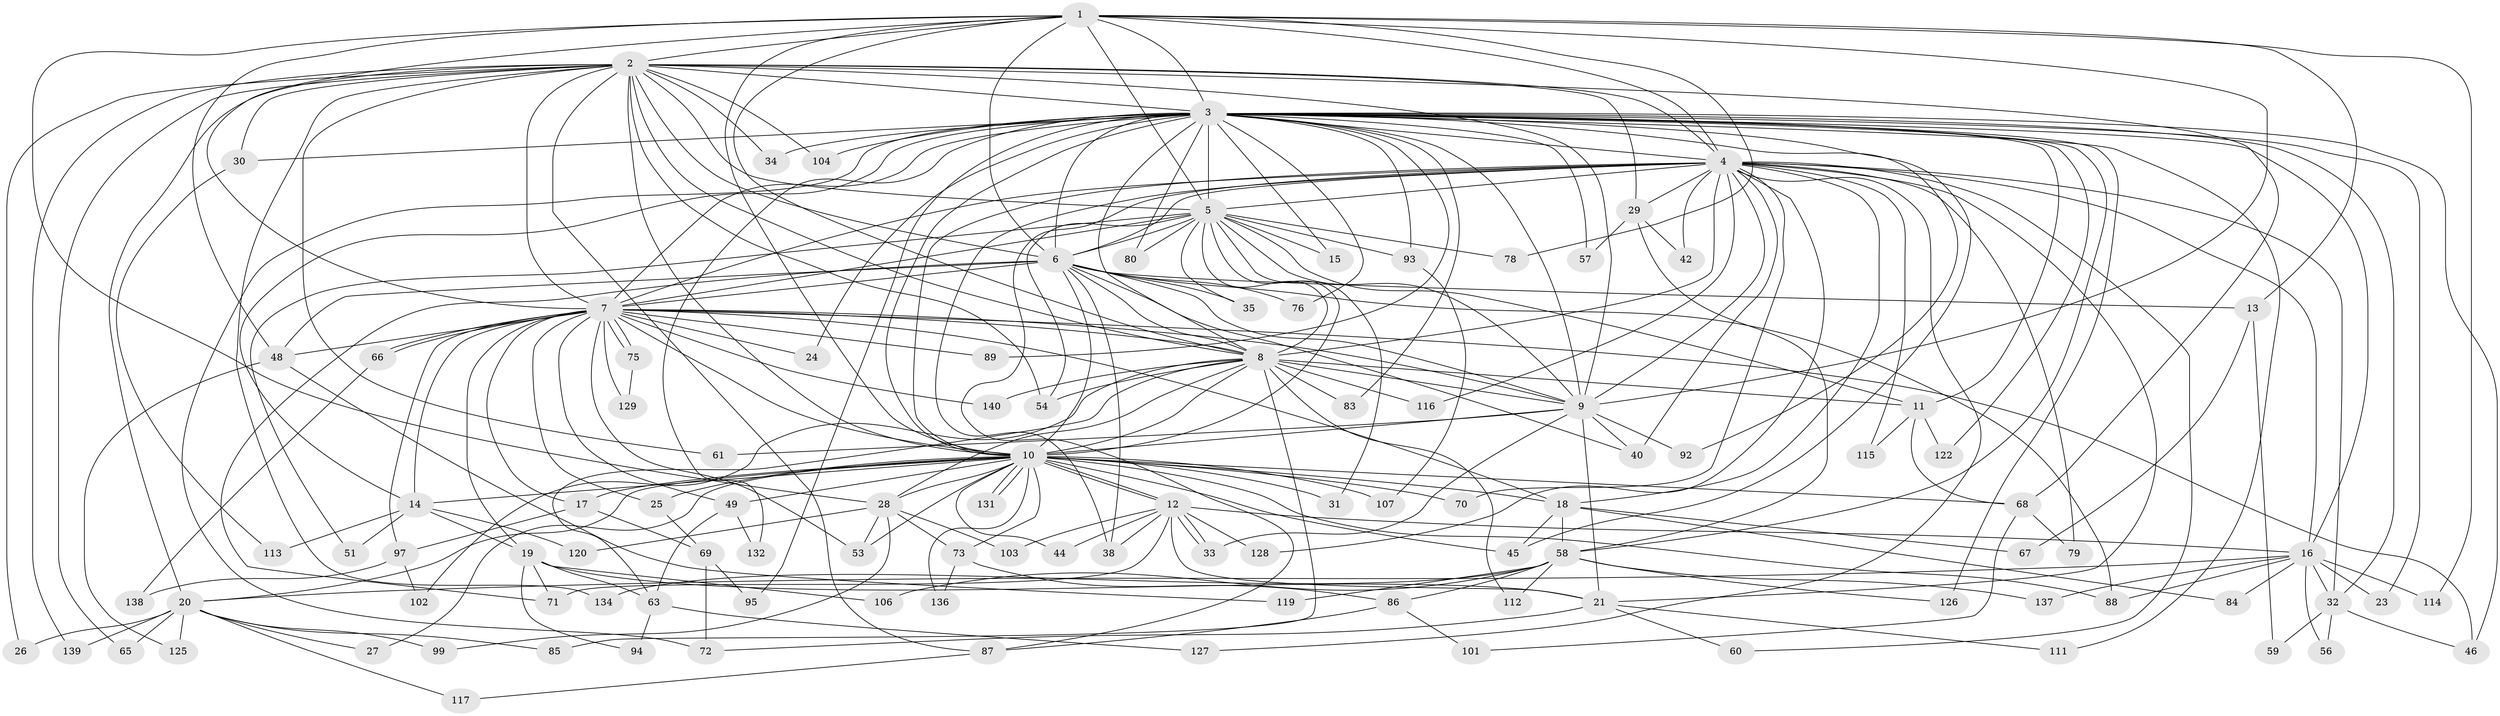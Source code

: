 // original degree distribution, {16: 0.0070921985815602835, 23: 0.014184397163120567, 38: 0.0070921985815602835, 19: 0.014184397163120567, 30: 0.0070921985815602835, 20: 0.0070921985815602835, 13: 0.0070921985815602835, 32: 0.0070921985815602835, 6: 0.0425531914893617, 11: 0.014184397163120567, 4: 0.07801418439716312, 2: 0.5673758865248227, 10: 0.0070921985815602835, 7: 0.014184397163120567, 3: 0.1773049645390071, 5: 0.028368794326241134}
// Generated by graph-tools (version 1.1) at 2025/11/02/27/25 16:11:08]
// undirected, 108 vertices, 265 edges
graph export_dot {
graph [start="1"]
  node [color=gray90,style=filled];
  1 [super="+121"];
  2 [super="+133"];
  3 [super="+77"];
  4 [super="+47"];
  5 [super="+81"];
  6 [super="+90"];
  7 [super="+52"];
  8;
  9 [super="+37"];
  10 [super="+22"];
  11 [super="+124"];
  12;
  13;
  14 [super="+39"];
  15;
  16 [super="+130"];
  17;
  18 [super="+41"];
  19 [super="+62"];
  20 [super="+118"];
  21 [super="+123"];
  23;
  24;
  25;
  26;
  27;
  28 [super="+36"];
  29;
  30 [super="+135"];
  31;
  32 [super="+43"];
  33;
  34;
  35;
  38 [super="+105"];
  40 [super="+74"];
  42;
  44;
  45 [super="+50"];
  46 [super="+96"];
  48 [super="+100"];
  49;
  51;
  53 [super="+55"];
  54 [super="+64"];
  56;
  57;
  58 [super="+91"];
  59;
  60;
  61;
  63 [super="+109"];
  65;
  66;
  67;
  68 [super="+108"];
  69;
  70;
  71 [super="+82"];
  72 [super="+110"];
  73;
  75;
  76;
  78;
  79;
  80;
  83;
  84;
  85;
  86 [super="+98"];
  87;
  88 [super="+141"];
  89;
  92;
  93;
  94;
  95;
  97;
  99;
  101;
  102;
  103;
  104;
  106;
  107;
  111;
  112;
  113;
  114;
  115;
  116;
  117;
  119;
  120;
  122;
  125;
  126;
  127;
  128;
  129;
  131;
  132;
  134;
  136;
  137;
  138;
  139;
  140;
  1 -- 2;
  1 -- 3 [weight=2];
  1 -- 4;
  1 -- 5;
  1 -- 6;
  1 -- 7;
  1 -- 8;
  1 -- 9;
  1 -- 10 [weight=2];
  1 -- 13;
  1 -- 28;
  1 -- 48;
  1 -- 78;
  1 -- 114;
  2 -- 3;
  2 -- 4;
  2 -- 5;
  2 -- 6 [weight=2];
  2 -- 7;
  2 -- 8;
  2 -- 9;
  2 -- 10;
  2 -- 26;
  2 -- 29;
  2 -- 30;
  2 -- 34;
  2 -- 54;
  2 -- 61;
  2 -- 65;
  2 -- 87;
  2 -- 104;
  2 -- 134;
  2 -- 139;
  2 -- 20;
  2 -- 68;
  3 -- 4;
  3 -- 5;
  3 -- 6;
  3 -- 7 [weight=3];
  3 -- 8;
  3 -- 9;
  3 -- 10;
  3 -- 11;
  3 -- 15;
  3 -- 16;
  3 -- 23;
  3 -- 24;
  3 -- 30 [weight=2];
  3 -- 34;
  3 -- 57;
  3 -- 72;
  3 -- 76;
  3 -- 80;
  3 -- 83;
  3 -- 89;
  3 -- 92;
  3 -- 93;
  3 -- 95;
  3 -- 104;
  3 -- 111;
  3 -- 126;
  3 -- 132;
  3 -- 122;
  3 -- 14;
  3 -- 32;
  3 -- 46;
  3 -- 58;
  3 -- 45;
  4 -- 5;
  4 -- 6;
  4 -- 7;
  4 -- 8;
  4 -- 9;
  4 -- 10;
  4 -- 18;
  4 -- 29;
  4 -- 32;
  4 -- 40;
  4 -- 42;
  4 -- 70;
  4 -- 79;
  4 -- 115;
  4 -- 116;
  4 -- 127;
  4 -- 128;
  4 -- 16;
  4 -- 38;
  4 -- 21;
  4 -- 60;
  4 -- 87;
  5 -- 6;
  5 -- 7;
  5 -- 8 [weight=2];
  5 -- 9;
  5 -- 10;
  5 -- 15;
  5 -- 31;
  5 -- 35;
  5 -- 51;
  5 -- 54;
  5 -- 78;
  5 -- 80;
  5 -- 93;
  5 -- 11;
  6 -- 7;
  6 -- 8;
  6 -- 9;
  6 -- 10 [weight=2];
  6 -- 13;
  6 -- 35;
  6 -- 38;
  6 -- 71;
  6 -- 76;
  6 -- 48;
  6 -- 88;
  6 -- 40;
  7 -- 8;
  7 -- 9;
  7 -- 10;
  7 -- 14;
  7 -- 17;
  7 -- 19 [weight=2];
  7 -- 24;
  7 -- 25;
  7 -- 46;
  7 -- 48;
  7 -- 49;
  7 -- 66;
  7 -- 66;
  7 -- 75;
  7 -- 75;
  7 -- 89;
  7 -- 97;
  7 -- 129;
  7 -- 140;
  7 -- 18;
  7 -- 53;
  8 -- 9;
  8 -- 10;
  8 -- 11;
  8 -- 63;
  8 -- 83;
  8 -- 85;
  8 -- 102;
  8 -- 112;
  8 -- 116;
  8 -- 140;
  8 -- 28;
  8 -- 54;
  9 -- 10;
  9 -- 21;
  9 -- 40;
  9 -- 92;
  9 -- 61;
  9 -- 33;
  10 -- 12;
  10 -- 12;
  10 -- 14;
  10 -- 17;
  10 -- 18;
  10 -- 20;
  10 -- 25;
  10 -- 27;
  10 -- 28;
  10 -- 31;
  10 -- 45;
  10 -- 49;
  10 -- 53;
  10 -- 68;
  10 -- 70;
  10 -- 73;
  10 -- 88;
  10 -- 107;
  10 -- 131;
  10 -- 131;
  10 -- 136;
  10 -- 44;
  11 -- 68;
  11 -- 115;
  11 -- 122;
  12 -- 16;
  12 -- 33;
  12 -- 33;
  12 -- 38;
  12 -- 44;
  12 -- 103;
  12 -- 128;
  12 -- 71;
  12 -- 21;
  13 -- 59;
  13 -- 67;
  14 -- 19;
  14 -- 113;
  14 -- 120;
  14 -- 51;
  16 -- 20;
  16 -- 23;
  16 -- 32;
  16 -- 56;
  16 -- 84;
  16 -- 88;
  16 -- 114;
  16 -- 137;
  17 -- 69;
  17 -- 97;
  18 -- 58;
  18 -- 67;
  18 -- 84;
  18 -- 45;
  19 -- 21;
  19 -- 63;
  19 -- 94;
  19 -- 106;
  19 -- 71;
  20 -- 26;
  20 -- 27;
  20 -- 65;
  20 -- 85;
  20 -- 99;
  20 -- 117;
  20 -- 125;
  20 -- 139;
  21 -- 60;
  21 -- 111;
  21 -- 72;
  25 -- 69;
  28 -- 53;
  28 -- 73;
  28 -- 99;
  28 -- 103;
  28 -- 120;
  29 -- 42;
  29 -- 57;
  29 -- 58;
  30 -- 113;
  32 -- 46;
  32 -- 59;
  32 -- 56;
  48 -- 119;
  48 -- 125;
  49 -- 132;
  49 -- 63;
  58 -- 86;
  58 -- 126;
  58 -- 134;
  58 -- 112;
  58 -- 106;
  58 -- 119;
  58 -- 137;
  63 -- 94;
  63 -- 127;
  66 -- 138;
  68 -- 79;
  68 -- 101;
  69 -- 72;
  69 -- 95;
  73 -- 86;
  73 -- 136;
  75 -- 129;
  86 -- 101;
  86 -- 87;
  87 -- 117;
  93 -- 107;
  97 -- 102;
  97 -- 138;
}
